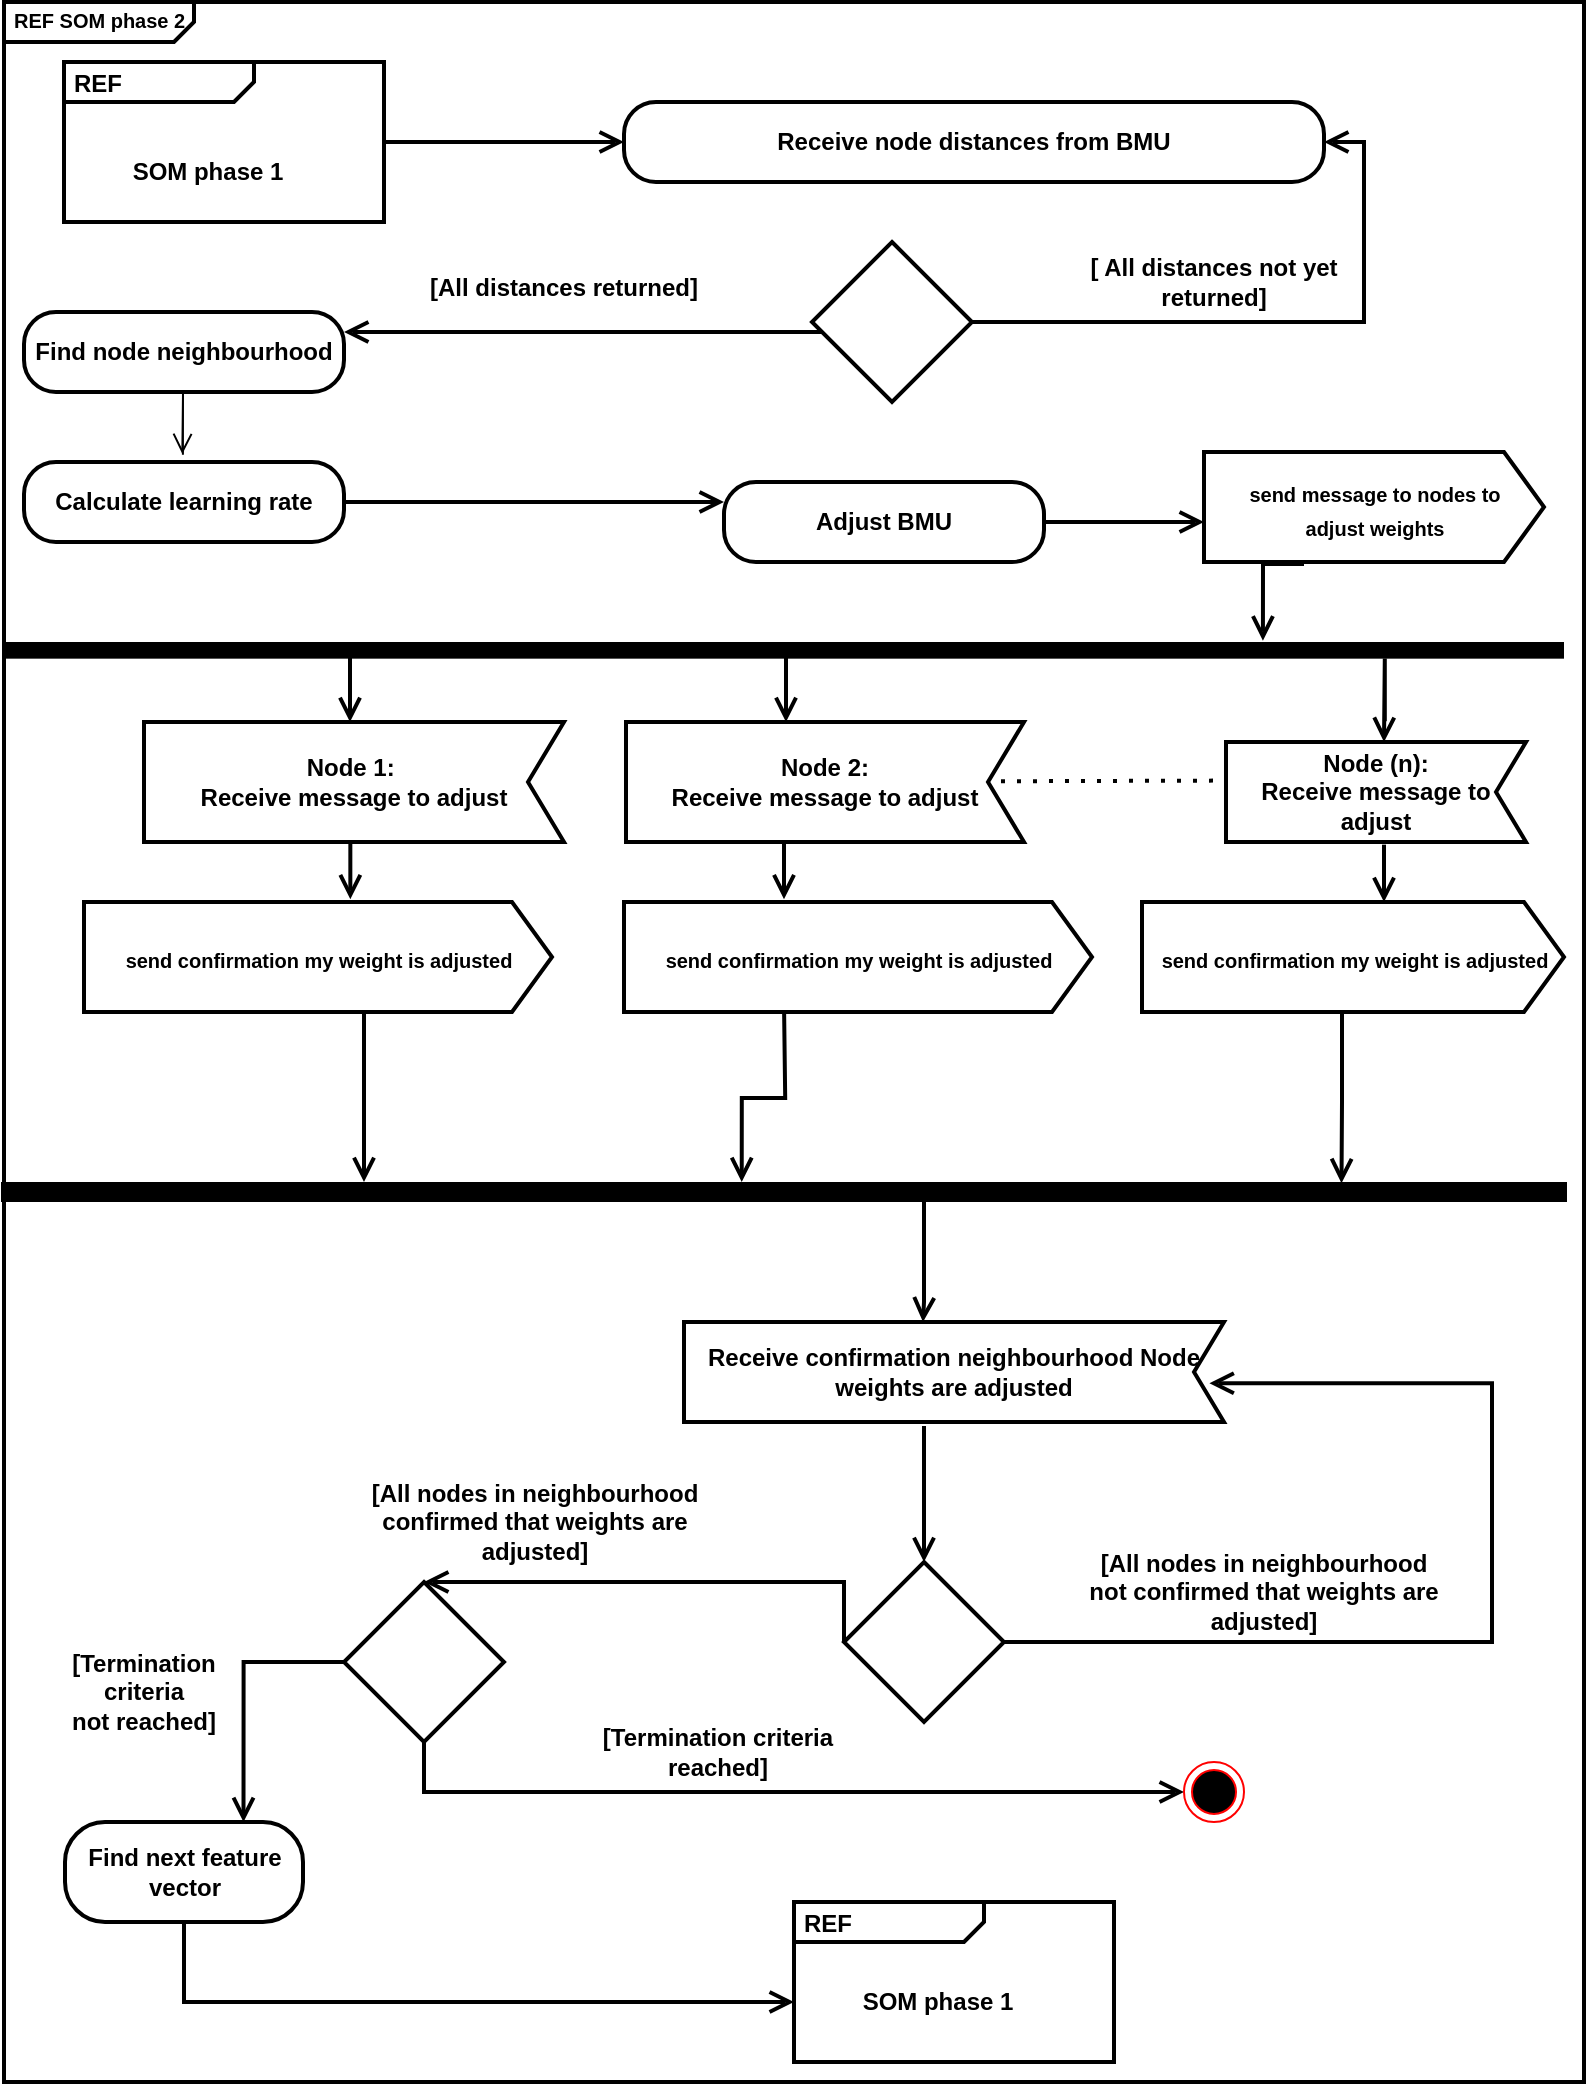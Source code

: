 <mxfile version="15.8.3" type="github">
  <diagram id="KT-87yykqK8TVKUzaxC3" name="Page-1">
    <mxGraphModel dx="1483" dy="-402" grid="1" gridSize="10" guides="1" tooltips="1" connect="1" arrows="1" fold="1" page="1" pageScale="1" pageWidth="827" pageHeight="1169" math="0" shadow="0">
      <root>
        <mxCell id="0" />
        <mxCell id="1" parent="0" />
        <mxCell id="45yZecYVdpde9K0zM8W2-97" value="&lt;p style=&quot;margin: 0px ; margin-top: 4px ; margin-left: 5px ; text-align: left&quot;&gt;&lt;b&gt;REF SOM phase 2&lt;/b&gt;&lt;/p&gt;" style="html=1;shape=mxgraph.sysml.package;overflow=fill;labelX=95;align=left;spacingLeft=5;verticalAlign=top;spacingTop=-3;fontSize=10;strokeWidth=2;" vertex="1" parent="1">
          <mxGeometry x="10" y="1170" width="790" height="1040" as="geometry" />
        </mxCell>
        <mxCell id="LN7OU6Dx7ajpe7y_HlBM-2" value="" style="endArrow=none;dashed=1;html=1;dashPattern=1 3;strokeWidth=2;rounded=0;" parent="1" edge="1">
          <mxGeometry width="50" height="50" relative="1" as="geometry">
            <mxPoint x="492.5" y="1559.67" as="sourcePoint" />
            <mxPoint x="662.5" y="1559.17" as="targetPoint" />
          </mxGeometry>
        </mxCell>
        <mxCell id="LN7OU6Dx7ajpe7y_HlBM-18" value="&lt;b&gt;[All nodes in neighbourhood not confirmed that weights are adjusted]&lt;/b&gt;" style="text;html=1;strokeColor=none;fillColor=none;align=center;verticalAlign=middle;whiteSpace=wrap;rounded=0;labelBackgroundColor=#FFFFFF;" parent="1" vertex="1">
          <mxGeometry x="550" y="1950" width="180" height="30" as="geometry" />
        </mxCell>
        <mxCell id="LN7OU6Dx7ajpe7y_HlBM-20" value="&lt;b&gt;[Termination criteria reached]&lt;/b&gt;" style="text;html=1;strokeColor=none;fillColor=none;align=center;verticalAlign=middle;whiteSpace=wrap;rounded=0;labelBackgroundColor=#FFFFFF;" parent="1" vertex="1">
          <mxGeometry x="290" y="2030" width="154" height="30" as="geometry" />
        </mxCell>
        <mxCell id="LN7OU6Dx7ajpe7y_HlBM-23" value="" style="html=1;points=[];perimeter=orthogonalPerimeter;fillColor=#000000;strokeColor=none;direction=north;" parent="1" vertex="1">
          <mxGeometry x="10" y="1490" width="780" height="8.33" as="geometry" />
        </mxCell>
        <mxCell id="_mFUUYPiHRBAVBRhQgEM-2" value="&lt;b&gt;[Termination criteria not&amp;nbsp;reached]&lt;/b&gt;" style="text;html=1;strokeColor=none;fillColor=none;align=center;verticalAlign=middle;whiteSpace=wrap;rounded=0;labelBackgroundColor=#FFFFFF;rotation=0;" parent="1" vertex="1">
          <mxGeometry x="30" y="2000" width="100" height="30" as="geometry" />
        </mxCell>
        <mxCell id="45yZecYVdpde9K0zM8W2-2" value="&lt;b&gt;Receive node distances from BMU&lt;/b&gt;" style="rounded=1;whiteSpace=wrap;html=1;arcSize=40;fontColor=#000000;fillColor=#FFFFFF;strokeColor=#000000;strokeWidth=2;" vertex="1" parent="1">
          <mxGeometry x="320" y="1220" width="350" height="40" as="geometry" />
        </mxCell>
        <mxCell id="45yZecYVdpde9K0zM8W2-3" value="" style="rhombus;whiteSpace=wrap;html=1;strokeWidth=2;" vertex="1" parent="1">
          <mxGeometry x="414" y="1290" width="80" height="80" as="geometry" />
        </mxCell>
        <mxCell id="45yZecYVdpde9K0zM8W2-4" value="" style="edgeStyle=orthogonalEdgeStyle;html=1;verticalAlign=bottom;endArrow=open;endSize=8;strokeColor=#000000;rounded=0;entryX=1;entryY=0.5;entryDx=0;entryDy=0;exitX=1;exitY=0.5;exitDx=0;exitDy=0;strokeWidth=2;" edge="1" parent="1" source="45yZecYVdpde9K0zM8W2-3" target="45yZecYVdpde9K0zM8W2-2">
          <mxGeometry relative="1" as="geometry">
            <mxPoint x="1380" y="2310" as="targetPoint" />
            <mxPoint x="1380" y="2300" as="sourcePoint" />
            <Array as="points">
              <mxPoint x="690" y="1330" />
              <mxPoint x="690" y="1240" />
            </Array>
          </mxGeometry>
        </mxCell>
        <mxCell id="45yZecYVdpde9K0zM8W2-7" value="&lt;b&gt;Calculate learning rate&lt;/b&gt;" style="rounded=1;whiteSpace=wrap;html=1;arcSize=40;fontColor=#000000;fillColor=#FFFFFF;strokeColor=#000000;strokeWidth=2;" vertex="1" parent="1">
          <mxGeometry x="20" y="1400" width="160" height="40" as="geometry" />
        </mxCell>
        <mxCell id="45yZecYVdpde9K0zM8W2-9" value="&lt;b&gt;Adjust BMU&lt;/b&gt;" style="rounded=1;whiteSpace=wrap;html=1;arcSize=40;fontColor=#000000;fillColor=#FFFFFF;strokeColor=#000000;strokeWidth=2;" vertex="1" parent="1">
          <mxGeometry x="370" y="1410" width="160" height="40" as="geometry" />
        </mxCell>
        <mxCell id="45yZecYVdpde9K0zM8W2-11" value="" style="edgeStyle=orthogonalEdgeStyle;html=1;verticalAlign=bottom;endArrow=open;endSize=8;strokeColor=#000000;rounded=0;exitX=1;exitY=0.5;exitDx=0;exitDy=0;entryX=0;entryY=0.5;entryDx=0;entryDy=0;strokeWidth=2;" edge="1" parent="1" source="45yZecYVdpde9K0zM8W2-9">
          <mxGeometry relative="1" as="geometry">
            <mxPoint x="610" y="1430" as="targetPoint" />
            <mxPoint x="919.29" y="2070" as="sourcePoint" />
            <Array as="points" />
          </mxGeometry>
        </mxCell>
        <mxCell id="45yZecYVdpde9K0zM8W2-12" value="&lt;b&gt;Find node neighbourhood&lt;/b&gt;" style="rounded=1;whiteSpace=wrap;html=1;arcSize=40;fontColor=#000000;fillColor=#FFFFFF;strokeColor=#000000;strokeWidth=2;" vertex="1" parent="1">
          <mxGeometry x="20" y="1325" width="160" height="40" as="geometry" />
        </mxCell>
        <mxCell id="45yZecYVdpde9K0zM8W2-14" value="&lt;span&gt;&lt;b&gt;[ All distances not yet returned]&lt;/b&gt;&lt;/span&gt;" style="text;html=1;strokeColor=none;fillColor=none;align=center;verticalAlign=middle;whiteSpace=wrap;rounded=0;labelBackgroundColor=#FFFFFF;" vertex="1" parent="1">
          <mxGeometry x="540" y="1295" width="150" height="30" as="geometry" />
        </mxCell>
        <mxCell id="45yZecYVdpde9K0zM8W2-15" value="&lt;span&gt;&lt;b&gt;[All distances returned]&lt;/b&gt;&lt;/span&gt;" style="text;html=1;strokeColor=none;fillColor=none;align=center;verticalAlign=middle;whiteSpace=wrap;rounded=0;labelBackgroundColor=#FFFFFF;" vertex="1" parent="1">
          <mxGeometry x="200" y="1300" width="180" height="25" as="geometry" />
        </mxCell>
        <mxCell id="45yZecYVdpde9K0zM8W2-16" value="" style="edgeStyle=orthogonalEdgeStyle;html=1;verticalAlign=bottom;endArrow=open;endSize=8;strokeColor=#000000;rounded=0;entryX=1.08;entryY=0.807;entryDx=0;entryDy=0;entryPerimeter=0;strokeWidth=2;" edge="1" parent="1" target="LN7OU6Dx7ajpe7y_HlBM-23">
          <mxGeometry relative="1" as="geometry">
            <mxPoint x="1430" y="2380.5" as="targetPoint" />
            <mxPoint x="659" y="1450" as="sourcePoint" />
            <Array as="points">
              <mxPoint x="659" y="1451" />
            </Array>
          </mxGeometry>
        </mxCell>
        <mxCell id="45yZecYVdpde9K0zM8W2-22" value="" style="edgeStyle=orthogonalEdgeStyle;html=1;verticalAlign=bottom;endArrow=open;endSize=8;strokeColor=#000000;rounded=0;" edge="1" parent="1">
          <mxGeometry relative="1" as="geometry">
            <mxPoint x="99.17" y="1396" as="targetPoint" />
            <mxPoint x="99.46" y="1396.33" as="sourcePoint" />
            <Array as="points">
              <mxPoint x="99.46" y="1365" />
              <mxPoint x="99.46" y="1365" />
            </Array>
          </mxGeometry>
        </mxCell>
        <mxCell id="45yZecYVdpde9K0zM8W2-23" value="" style="edgeStyle=orthogonalEdgeStyle;html=1;verticalAlign=bottom;endArrow=open;endSize=8;strokeColor=#000000;rounded=0;entryX=1;entryY=0.25;entryDx=0;entryDy=0;startArrow=none;exitX=0.063;exitY=0.563;exitDx=0;exitDy=0;exitPerimeter=0;strokeWidth=2;" edge="1" parent="1" source="45yZecYVdpde9K0zM8W2-3" target="45yZecYVdpde9K0zM8W2-12">
          <mxGeometry relative="1" as="geometry">
            <mxPoint x="1025" y="2305" as="targetPoint" />
            <mxPoint x="1285" y="2305" as="sourcePoint" />
            <Array as="points" />
          </mxGeometry>
        </mxCell>
        <mxCell id="45yZecYVdpde9K0zM8W2-31" value="&lt;p style=&quot;margin: 0px ; margin-top: 4px ; margin-left: 5px ; text-align: left&quot;&gt;&lt;b&gt;REF&amp;nbsp;&lt;/b&gt;&lt;/p&gt;" style="html=1;shape=mxgraph.sysml.package;overflow=fill;labelX=95;align=left;spacingLeft=5;verticalAlign=top;spacingTop=-3;strokeWidth=2;" vertex="1" parent="1">
          <mxGeometry x="40" y="1200" width="160" height="80" as="geometry" />
        </mxCell>
        <mxCell id="45yZecYVdpde9K0zM8W2-32" value="" style="edgeStyle=orthogonalEdgeStyle;html=1;verticalAlign=bottom;endArrow=open;endSize=8;strokeColor=#000000;rounded=0;entryX=0;entryY=0.5;entryDx=0;entryDy=0;exitX=1;exitY=0.5;exitDx=0;exitDy=0;exitPerimeter=0;strokeWidth=2;" edge="1" parent="1" source="45yZecYVdpde9K0zM8W2-31" target="45yZecYVdpde9K0zM8W2-2">
          <mxGeometry relative="1" as="geometry">
            <mxPoint x="1310" y="2180" as="targetPoint" />
            <mxPoint x="1160" y="2080" as="sourcePoint" />
            <Array as="points">
              <mxPoint x="280" y="1240" />
            </Array>
          </mxGeometry>
        </mxCell>
        <mxCell id="45yZecYVdpde9K0zM8W2-33" value="&lt;p style=&quot;margin: 0px ; margin-top: 4px ; margin-left: 5px ; text-align: left&quot;&gt;&lt;b&gt;REF&lt;/b&gt;&lt;/p&gt;" style="html=1;shape=mxgraph.sysml.package;overflow=fill;labelX=95;align=left;spacingLeft=5;verticalAlign=top;spacingTop=-3;strokeWidth=2;" vertex="1" parent="1">
          <mxGeometry x="405" y="2120" width="160" height="80" as="geometry" />
        </mxCell>
        <mxCell id="45yZecYVdpde9K0zM8W2-37" value="Node 1: &#xa;Receive message to adjust" style="shape=mxgraph.sysml.accEvent;flipH=1;whiteSpace=wrap;align=center;strokeWidth=2;fontStyle=1" vertex="1" parent="1">
          <mxGeometry x="80" y="1530" width="210" height="60" as="geometry" />
        </mxCell>
        <mxCell id="45yZecYVdpde9K0zM8W2-39" value="Node (n): &#xa;Receive message to adjust" style="shape=mxgraph.sysml.accEvent;flipH=1;whiteSpace=wrap;align=center;fontStyle=1;strokeWidth=2;" vertex="1" parent="1">
          <mxGeometry x="621" y="1540" width="150" height="50" as="geometry" />
        </mxCell>
        <mxCell id="45yZecYVdpde9K0zM8W2-42" value="&lt;font style=&quot;font-size: 10px&quot;&gt;&lt;b&gt;send message to nodes to &lt;br&gt;adjust weights&lt;/b&gt;&lt;/font&gt;" style="html=1;shape=mxgraph.infographic.ribbonSimple;notch1=0;notch2=20;align=center;verticalAlign=middle;fontSize=14;fontStyle=0;fillColor=#FFFFFF;strokeWidth=2;" vertex="1" parent="1">
          <mxGeometry x="610" y="1395" width="170" height="55" as="geometry" />
        </mxCell>
        <mxCell id="45yZecYVdpde9K0zM8W2-44" value="" style="edgeStyle=orthogonalEdgeStyle;html=1;verticalAlign=bottom;endArrow=open;endSize=8;strokeColor=#000000;rounded=0;entryX=0;entryY=0.25;entryDx=0;entryDy=0;exitX=1;exitY=0.5;exitDx=0;exitDy=0;strokeWidth=2;" edge="1" parent="1" source="45yZecYVdpde9K0zM8W2-7" target="45yZecYVdpde9K0zM8W2-9">
          <mxGeometry relative="1" as="geometry">
            <mxPoint x="320" y="1550" as="targetPoint" />
            <mxPoint x="220" y="1570" as="sourcePoint" />
            <Array as="points" />
          </mxGeometry>
        </mxCell>
        <mxCell id="45yZecYVdpde9K0zM8W2-48" value="" style="edgeStyle=orthogonalEdgeStyle;html=1;verticalAlign=bottom;endArrow=open;endSize=8;strokeColor=#000000;rounded=0;strokeWidth=2;" edge="1" parent="1">
          <mxGeometry relative="1" as="geometry">
            <mxPoint x="183.17" y="1618.67" as="targetPoint" />
            <mxPoint x="183.17" y="1590" as="sourcePoint" />
            <Array as="points">
              <mxPoint x="183.67" y="1590.34" />
              <mxPoint x="183.67" y="1590.34" />
            </Array>
          </mxGeometry>
        </mxCell>
        <mxCell id="45yZecYVdpde9K0zM8W2-49" value="" style="edgeStyle=orthogonalEdgeStyle;html=1;verticalAlign=bottom;endArrow=open;endSize=8;strokeColor=#000000;rounded=0;strokeWidth=2;" edge="1" parent="1">
          <mxGeometry relative="1" as="geometry">
            <mxPoint x="183" y="1530" as="targetPoint" />
            <mxPoint x="183" y="1494" as="sourcePoint" />
            <Array as="points">
              <mxPoint x="183" y="1530" />
              <mxPoint x="183" y="1530" />
            </Array>
          </mxGeometry>
        </mxCell>
        <mxCell id="45yZecYVdpde9K0zM8W2-52" value="" style="edgeStyle=orthogonalEdgeStyle;html=1;verticalAlign=bottom;endArrow=open;endSize=8;strokeColor=#000000;rounded=0;strokeWidth=2;entryX=0.94;entryY=0.856;entryDx=0;entryDy=0;entryPerimeter=0;" edge="1" parent="1" source="45yZecYVdpde9K0zM8W2-86" target="45yZecYVdpde9K0zM8W2-54">
          <mxGeometry relative="1" as="geometry">
            <mxPoint x="732" y="1775" as="targetPoint" />
            <mxPoint x="743" y="1720" as="sourcePoint" />
            <Array as="points">
              <mxPoint x="679" y="1720" />
              <mxPoint x="679" y="1720" />
            </Array>
          </mxGeometry>
        </mxCell>
        <mxCell id="45yZecYVdpde9K0zM8W2-53" value="" style="edgeStyle=orthogonalEdgeStyle;html=1;verticalAlign=bottom;endArrow=open;endSize=8;strokeColor=#000000;rounded=0;strokeWidth=2;" edge="1" parent="1">
          <mxGeometry relative="1" as="geometry">
            <mxPoint x="700" y="1540.03" as="targetPoint" />
            <mxPoint x="700.41" y="1529.63" as="sourcePoint" />
            <Array as="points">
              <mxPoint x="700.41" y="1498.3" />
              <mxPoint x="700.41" y="1498.3" />
            </Array>
          </mxGeometry>
        </mxCell>
        <mxCell id="45yZecYVdpde9K0zM8W2-54" value="" style="html=1;points=[];perimeter=orthogonalPerimeter;fillColor=#000000;strokeColor=none;direction=north;" vertex="1" parent="1">
          <mxGeometry x="8.5" y="1760" width="783" height="10" as="geometry" />
        </mxCell>
        <mxCell id="45yZecYVdpde9K0zM8W2-55" value="" style="edgeStyle=orthogonalEdgeStyle;html=1;verticalAlign=bottom;endArrow=open;endSize=8;strokeColor=#000000;rounded=0;strokeWidth=2;" edge="1" parent="1">
          <mxGeometry relative="1" as="geometry">
            <mxPoint x="469.5" y="1830" as="targetPoint" />
            <mxPoint x="470" y="1770" as="sourcePoint" />
            <Array as="points">
              <mxPoint x="470.14" y="1820" />
              <mxPoint x="469.14" y="1820" />
            </Array>
          </mxGeometry>
        </mxCell>
        <mxCell id="45yZecYVdpde9K0zM8W2-57" value="" style="edgeStyle=orthogonalEdgeStyle;html=1;verticalAlign=bottom;endArrow=open;endSize=8;strokeColor=#000000;rounded=0;entryX=0.5;entryY=0;entryDx=0;entryDy=0;strokeWidth=2;" edge="1" parent="1" target="45yZecYVdpde9K0zM8W2-58">
          <mxGeometry relative="1" as="geometry">
            <mxPoint x="409.42" y="1830" as="targetPoint" />
            <mxPoint x="470" y="1882" as="sourcePoint" />
            <Array as="points">
              <mxPoint x="470" y="1882" />
            </Array>
          </mxGeometry>
        </mxCell>
        <mxCell id="45yZecYVdpde9K0zM8W2-58" value="" style="rhombus;whiteSpace=wrap;html=1;strokeWidth=2;" vertex="1" parent="1">
          <mxGeometry x="430" y="1950" width="80" height="80" as="geometry" />
        </mxCell>
        <mxCell id="45yZecYVdpde9K0zM8W2-59" value="" style="edgeStyle=orthogonalEdgeStyle;html=1;verticalAlign=bottom;endArrow=open;endSize=8;strokeColor=#000000;rounded=0;exitX=1;exitY=0.5;exitDx=0;exitDy=0;strokeWidth=2;entryX=0.027;entryY=0.612;entryDx=0;entryDy=0;entryPerimeter=0;" edge="1" parent="1" target="45yZecYVdpde9K0zM8W2-91">
          <mxGeometry relative="1" as="geometry">
            <mxPoint x="754" y="1840" as="targetPoint" />
            <mxPoint x="510" y="1990" as="sourcePoint" />
            <Array as="points">
              <mxPoint x="754" y="1990" />
              <mxPoint x="754" y="1861" />
            </Array>
          </mxGeometry>
        </mxCell>
        <mxCell id="45yZecYVdpde9K0zM8W2-60" value="" style="edgeStyle=orthogonalEdgeStyle;html=1;verticalAlign=bottom;endArrow=open;endSize=8;strokeColor=#000000;rounded=0;startArrow=none;exitX=0;exitY=0.5;exitDx=0;exitDy=0;strokeWidth=2;entryX=0.5;entryY=0;entryDx=0;entryDy=0;" edge="1" parent="1" source="45yZecYVdpde9K0zM8W2-58" target="45yZecYVdpde9K0zM8W2-61">
          <mxGeometry relative="1" as="geometry">
            <mxPoint x="240" y="1875" as="targetPoint" />
            <mxPoint x="370" y="1875" as="sourcePoint" />
            <Array as="points">
              <mxPoint x="430" y="1960" />
            </Array>
          </mxGeometry>
        </mxCell>
        <mxCell id="45yZecYVdpde9K0zM8W2-61" value="" style="rhombus;whiteSpace=wrap;html=1;strokeWidth=2;" vertex="1" parent="1">
          <mxGeometry x="180" y="1960" width="80" height="80" as="geometry" />
        </mxCell>
        <mxCell id="45yZecYVdpde9K0zM8W2-62" value="" style="edgeStyle=orthogonalEdgeStyle;html=1;verticalAlign=bottom;endArrow=open;endSize=8;strokeColor=#000000;rounded=0;strokeWidth=2;exitX=0;exitY=0.5;exitDx=0;exitDy=0;entryX=0;entryY=0.25;entryDx=0;entryDy=0;" edge="1" parent="1" source="45yZecYVdpde9K0zM8W2-61" target="45yZecYVdpde9K0zM8W2-64">
          <mxGeometry relative="1" as="geometry">
            <mxPoint x="130" y="1990" as="targetPoint" />
            <mxPoint x="150" y="1950" as="sourcePoint" />
            <Array as="points">
              <mxPoint x="130" y="2000" />
            </Array>
          </mxGeometry>
        </mxCell>
        <mxCell id="45yZecYVdpde9K0zM8W2-64" value="&lt;b&gt;Find next feature vector&lt;/b&gt;" style="rounded=1;whiteSpace=wrap;html=1;arcSize=40;fontColor=#000000;fillColor=#FFFFFF;strokeColor=#000000;direction=south;strokeWidth=2;" vertex="1" parent="1">
          <mxGeometry x="40.5" y="2080" width="119" height="50" as="geometry" />
        </mxCell>
        <mxCell id="45yZecYVdpde9K0zM8W2-65" value="" style="edgeStyle=orthogonalEdgeStyle;html=1;verticalAlign=bottom;endArrow=open;endSize=8;strokeColor=#000000;rounded=0;exitX=1;exitY=0.5;exitDx=0;exitDy=0;strokeWidth=2;" edge="1" parent="1" source="45yZecYVdpde9K0zM8W2-64">
          <mxGeometry relative="1" as="geometry">
            <mxPoint x="405" y="2170" as="targetPoint" />
            <mxPoint x="150" y="2080" as="sourcePoint" />
            <Array as="points">
              <mxPoint x="100" y="2170" />
            </Array>
          </mxGeometry>
        </mxCell>
        <mxCell id="45yZecYVdpde9K0zM8W2-66" value="" style="edgeStyle=orthogonalEdgeStyle;html=1;verticalAlign=bottom;endArrow=open;endSize=8;strokeColor=#000000;rounded=0;entryX=0;entryY=0.5;entryDx=0;entryDy=0;exitX=0.5;exitY=1;exitDx=0;exitDy=0;strokeWidth=2;" edge="1" parent="1" source="45yZecYVdpde9K0zM8W2-61" target="45yZecYVdpde9K0zM8W2-67">
          <mxGeometry relative="1" as="geometry">
            <mxPoint x="507.5" y="1975" as="targetPoint" />
            <mxPoint x="212.5" y="1940" as="sourcePoint" />
            <Array as="points">
              <mxPoint x="220" y="2065" />
            </Array>
          </mxGeometry>
        </mxCell>
        <mxCell id="45yZecYVdpde9K0zM8W2-67" value="" style="ellipse;html=1;shape=endState;fillColor=#000000;strokeColor=#ff0000;" vertex="1" parent="1">
          <mxGeometry x="600" y="2050" width="30" height="30" as="geometry" />
        </mxCell>
        <mxCell id="45yZecYVdpde9K0zM8W2-69" value="&lt;b&gt;[All nodes in neighbourhood confirmed that weights are adjusted]&lt;/b&gt;" style="text;html=1;strokeColor=none;fillColor=none;align=center;verticalAlign=middle;whiteSpace=wrap;rounded=0;labelBackgroundColor=#FFFFFF;" vertex="1" parent="1">
          <mxGeometry x="190" y="1920" width="171" height="20" as="geometry" />
        </mxCell>
        <mxCell id="45yZecYVdpde9K0zM8W2-71" value="&lt;b style=&quot;font-size: 12px ; text-align: left&quot;&gt;SOM phase 1&lt;/b&gt;" style="text;html=1;strokeColor=none;fillColor=none;align=center;verticalAlign=middle;whiteSpace=wrap;rounded=0;fontSize=10;" vertex="1" parent="1">
          <mxGeometry x="70" y="1240" width="84" height="30" as="geometry" />
        </mxCell>
        <mxCell id="45yZecYVdpde9K0zM8W2-75" value="&lt;b style=&quot;font-size: 12px ; text-align: left&quot;&gt;SOM phase 1&lt;/b&gt;" style="text;html=1;strokeColor=none;fillColor=none;align=center;verticalAlign=middle;whiteSpace=wrap;rounded=0;fontSize=10;" vertex="1" parent="1">
          <mxGeometry x="434" y="2155" width="86" height="30" as="geometry" />
        </mxCell>
        <mxCell id="45yZecYVdpde9K0zM8W2-77" style="edgeStyle=orthogonalEdgeStyle;rounded=0;orthogonalLoop=1;jettySize=auto;html=1;exitX=0.5;exitY=1;exitDx=0;exitDy=0;fontSize=10;strokeWidth=2;" edge="1" parent="1" source="45yZecYVdpde9K0zM8W2-75" target="45yZecYVdpde9K0zM8W2-75">
          <mxGeometry relative="1" as="geometry" />
        </mxCell>
        <mxCell id="45yZecYVdpde9K0zM8W2-38" value="Node 2: &#xa;Receive message to adjust" style="shape=mxgraph.sysml.accEvent;flipH=1;whiteSpace=wrap;align=center;fontStyle=1;strokeWidth=2;" vertex="1" parent="1">
          <mxGeometry x="321" y="1530" width="199" height="60" as="geometry" />
        </mxCell>
        <mxCell id="45yZecYVdpde9K0zM8W2-79" value="&lt;span style=&quot;font-size: 10px&quot;&gt;&lt;b&gt;send confirmation my weight is adjusted&lt;/b&gt;&lt;/span&gt;" style="html=1;shape=mxgraph.infographic.ribbonSimple;notch1=0;notch2=20;align=center;verticalAlign=middle;fontSize=14;fontStyle=0;fillColor=#FFFFFF;strokeWidth=2;" vertex="1" parent="1">
          <mxGeometry x="50" y="1620" width="234" height="55" as="geometry" />
        </mxCell>
        <mxCell id="45yZecYVdpde9K0zM8W2-82" value="" style="edgeStyle=orthogonalEdgeStyle;html=1;verticalAlign=bottom;endArrow=open;endSize=8;strokeColor=#000000;rounded=0;strokeWidth=2;" edge="1" parent="1">
          <mxGeometry relative="1" as="geometry">
            <mxPoint x="401" y="1530" as="targetPoint" />
            <mxPoint x="400.0" y="1493.94" as="sourcePoint" />
            <Array as="points">
              <mxPoint x="401" y="1494" />
            </Array>
          </mxGeometry>
        </mxCell>
        <mxCell id="45yZecYVdpde9K0zM8W2-83" value="&lt;span style=&quot;font-size: 10px&quot;&gt;&lt;b&gt;send confirmation my weight is adjusted&lt;/b&gt;&lt;/span&gt;" style="html=1;shape=mxgraph.infographic.ribbonSimple;notch1=0;notch2=20;align=center;verticalAlign=middle;fontSize=14;fontStyle=0;fillColor=#FFFFFF;strokeWidth=2;" vertex="1" parent="1">
          <mxGeometry x="320" y="1620" width="234" height="55" as="geometry" />
        </mxCell>
        <mxCell id="45yZecYVdpde9K0zM8W2-84" value="" style="edgeStyle=orthogonalEdgeStyle;html=1;verticalAlign=bottom;endArrow=open;endSize=8;strokeColor=#000000;rounded=0;strokeWidth=2;" edge="1" parent="1">
          <mxGeometry relative="1" as="geometry">
            <mxPoint x="400.0" y="1618.67" as="targetPoint" />
            <mxPoint x="400.0" y="1590" as="sourcePoint" />
            <Array as="points">
              <mxPoint x="400.5" y="1590.34" />
              <mxPoint x="400.5" y="1590.34" />
            </Array>
          </mxGeometry>
        </mxCell>
        <mxCell id="45yZecYVdpde9K0zM8W2-86" value="&lt;span style=&quot;font-size: 10px&quot;&gt;&lt;b&gt;send confirmation my weight is adjusted&lt;/b&gt;&lt;/span&gt;" style="html=1;shape=mxgraph.infographic.ribbonSimple;notch1=0;notch2=20;align=center;verticalAlign=middle;fontSize=14;fontStyle=0;fillColor=#FFFFFF;strokeWidth=2;" vertex="1" parent="1">
          <mxGeometry x="579" y="1620" width="211" height="55" as="geometry" />
        </mxCell>
        <mxCell id="45yZecYVdpde9K0zM8W2-87" value="" style="edgeStyle=orthogonalEdgeStyle;html=1;verticalAlign=bottom;endArrow=open;endSize=8;strokeColor=#000000;rounded=0;strokeWidth=2;" edge="1" parent="1">
          <mxGeometry relative="1" as="geometry">
            <mxPoint x="700.0" y="1620" as="targetPoint" />
            <mxPoint x="700.0" y="1591.33" as="sourcePoint" />
            <Array as="points">
              <mxPoint x="700.5" y="1591.67" />
              <mxPoint x="700.5" y="1591.67" />
            </Array>
          </mxGeometry>
        </mxCell>
        <mxCell id="45yZecYVdpde9K0zM8W2-88" value="" style="edgeStyle=orthogonalEdgeStyle;html=1;verticalAlign=bottom;endArrow=open;endSize=8;strokeColor=#000000;rounded=0;entryX=1;entryY=0.473;entryDx=0;entryDy=0;entryPerimeter=0;strokeWidth=2;" edge="1" parent="1" target="45yZecYVdpde9K0zM8W2-54">
          <mxGeometry relative="1" as="geometry">
            <mxPoint x="400.0" y="1755.01" as="targetPoint" />
            <mxPoint x="400.06" y="1675" as="sourcePoint" />
            <Array as="points" />
          </mxGeometry>
        </mxCell>
        <mxCell id="45yZecYVdpde9K0zM8W2-89" value="" style="edgeStyle=orthogonalEdgeStyle;html=1;verticalAlign=bottom;endArrow=open;endSize=8;strokeColor=#000000;rounded=0;strokeWidth=2;" edge="1" parent="1">
          <mxGeometry relative="1" as="geometry">
            <mxPoint x="190" y="1760" as="targetPoint" />
            <mxPoint x="190.0" y="1675" as="sourcePoint" />
            <Array as="points">
              <mxPoint x="190" y="1690" />
              <mxPoint x="190" y="1690" />
            </Array>
          </mxGeometry>
        </mxCell>
        <mxCell id="45yZecYVdpde9K0zM8W2-91" value="Receive confirmation neighbourhood Node weights are adjusted" style="shape=mxgraph.sysml.accEvent;flipH=1;whiteSpace=wrap;align=center;fontStyle=1;strokeWidth=2;" vertex="1" parent="1">
          <mxGeometry x="350" y="1830" width="270" height="50" as="geometry" />
        </mxCell>
      </root>
    </mxGraphModel>
  </diagram>
</mxfile>
